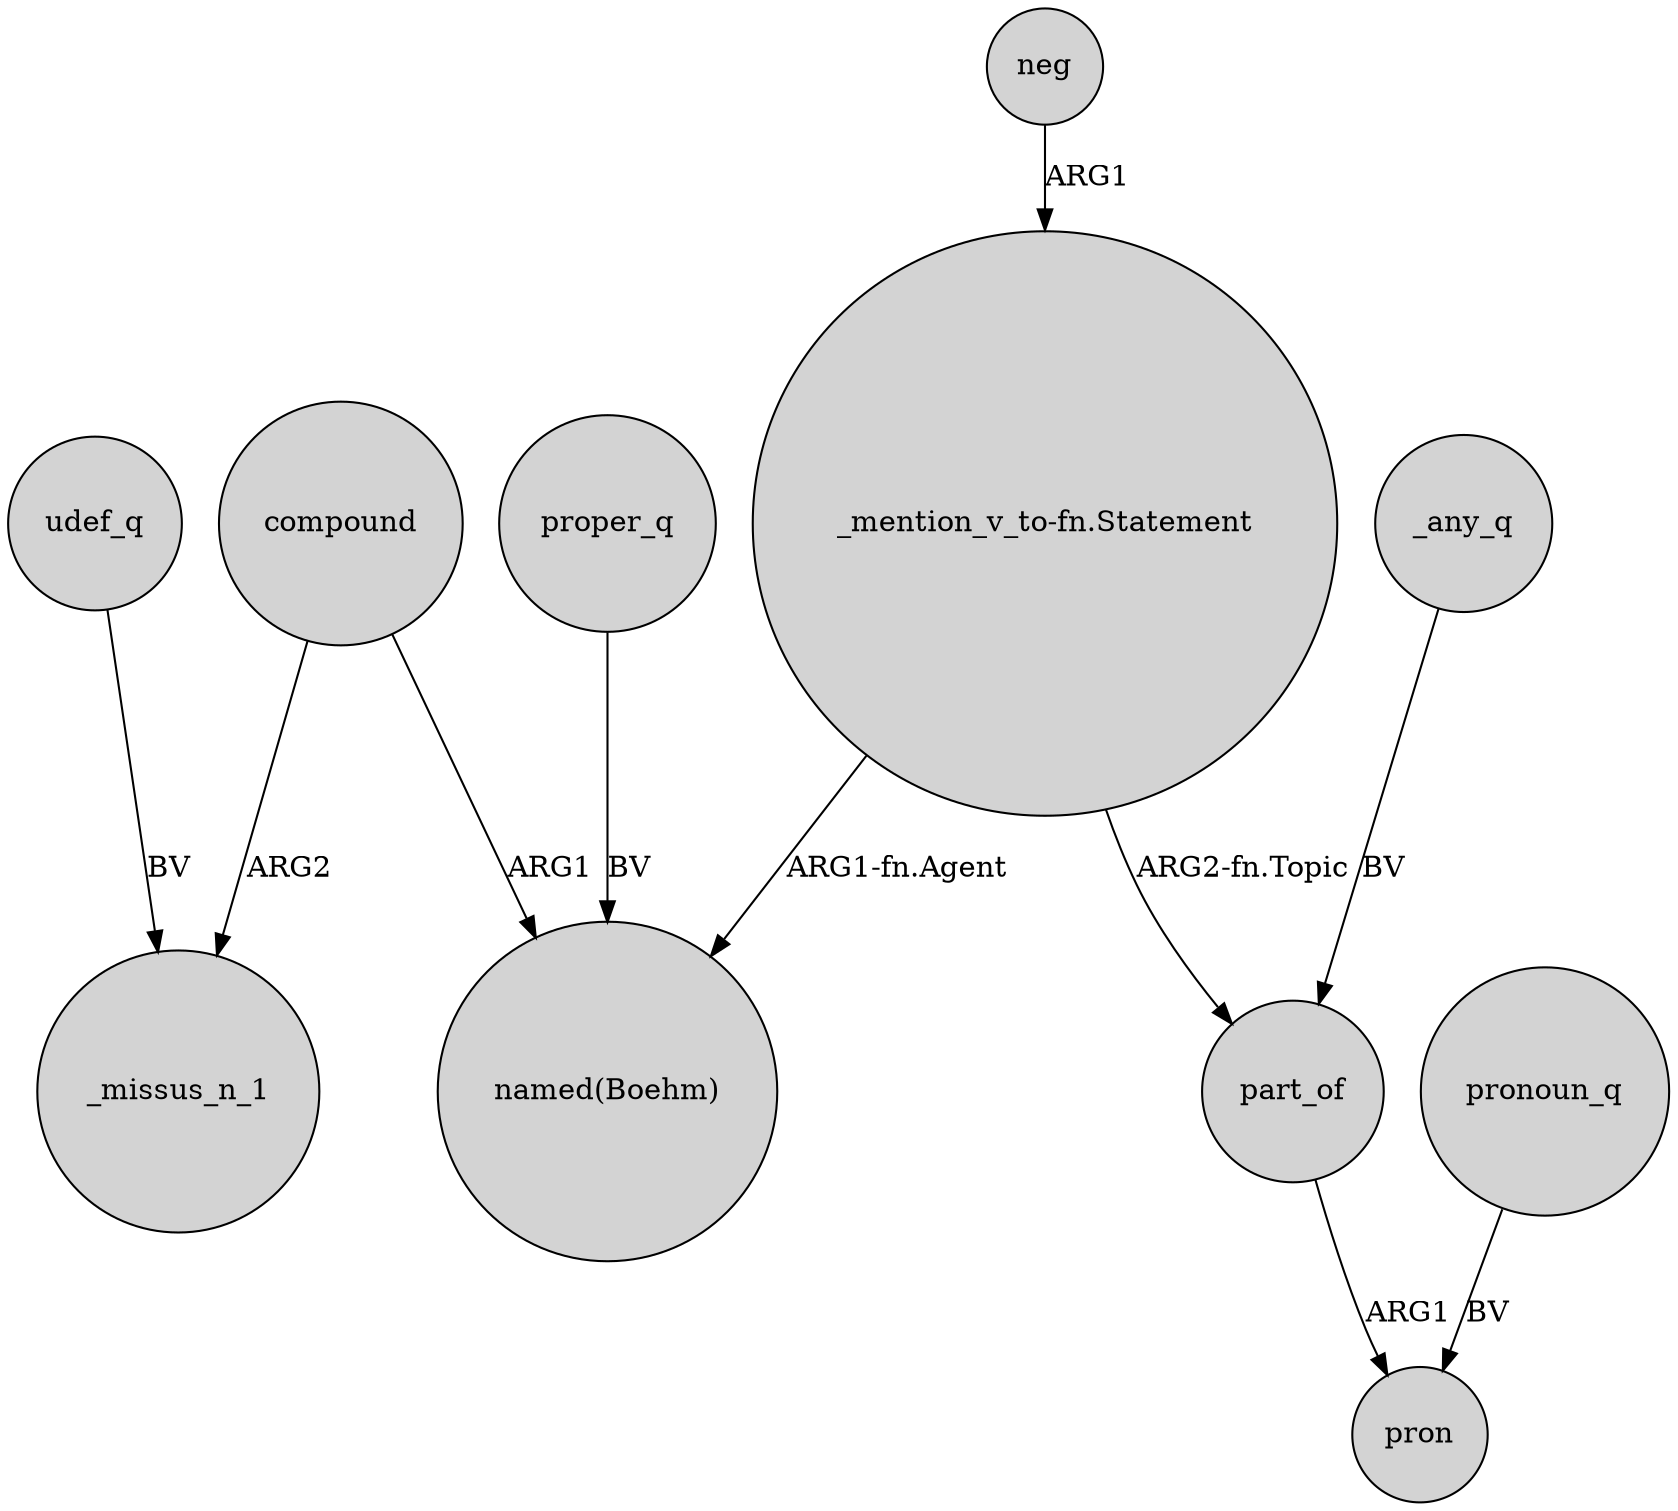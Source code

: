 digraph {
	node [shape=circle style=filled]
	compound -> _missus_n_1 [label=ARG2]
	"_mention_v_to-fn.Statement" -> part_of [label="ARG2-fn.Topic"]
	part_of -> pron [label=ARG1]
	compound -> "named(Boehm)" [label=ARG1]
	proper_q -> "named(Boehm)" [label=BV]
	udef_q -> _missus_n_1 [label=BV]
	neg -> "_mention_v_to-fn.Statement" [label=ARG1]
	_any_q -> part_of [label=BV]
	"_mention_v_to-fn.Statement" -> "named(Boehm)" [label="ARG1-fn.Agent"]
	pronoun_q -> pron [label=BV]
}
